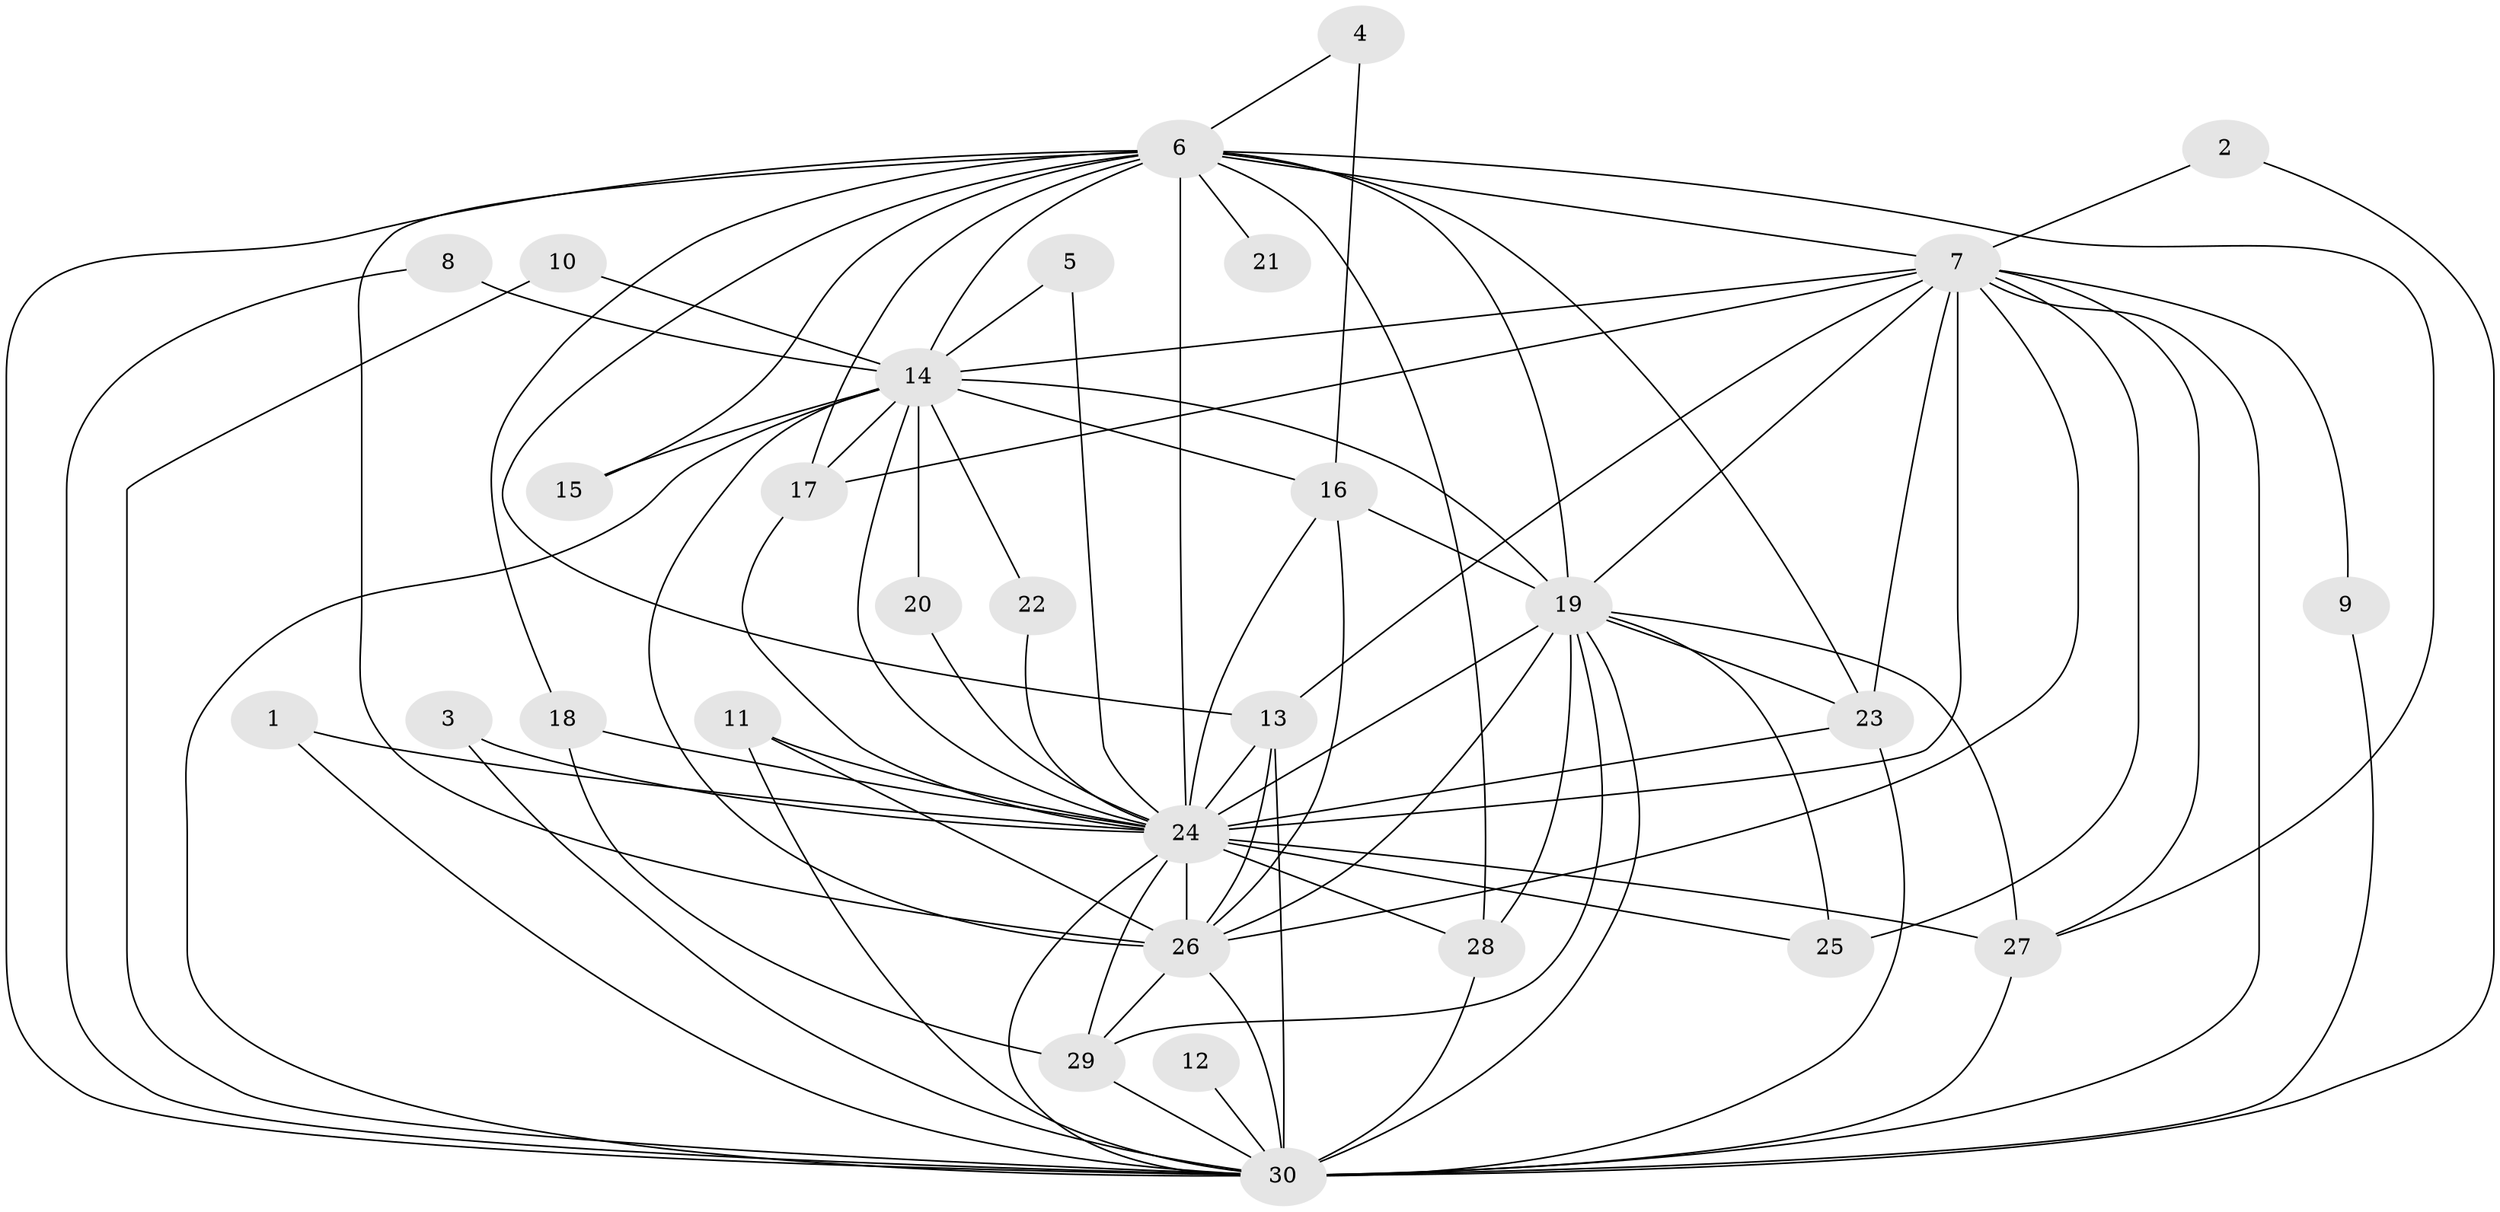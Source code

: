 // original degree distribution, {22: 0.010869565217391304, 28: 0.010869565217391304, 24: 0.021739130434782608, 21: 0.010869565217391304, 16: 0.010869565217391304, 12: 0.010869565217391304, 15: 0.010869565217391304, 29: 0.010869565217391304, 23: 0.010869565217391304, 3: 0.1956521739130435, 4: 0.09782608695652174, 2: 0.5869565217391305, 6: 0.010869565217391304}
// Generated by graph-tools (version 1.1) at 2025/36/03/04/25 23:36:17]
// undirected, 30 vertices, 85 edges
graph export_dot {
  node [color=gray90,style=filled];
  1;
  2;
  3;
  4;
  5;
  6;
  7;
  8;
  9;
  10;
  11;
  12;
  13;
  14;
  15;
  16;
  17;
  18;
  19;
  20;
  21;
  22;
  23;
  24;
  25;
  26;
  27;
  28;
  29;
  30;
  1 -- 24 [weight=1.0];
  1 -- 30 [weight=1.0];
  2 -- 7 [weight=1.0];
  2 -- 30 [weight=1.0];
  3 -- 24 [weight=1.0];
  3 -- 30 [weight=1.0];
  4 -- 6 [weight=1.0];
  4 -- 16 [weight=1.0];
  5 -- 14 [weight=1.0];
  5 -- 24 [weight=1.0];
  6 -- 7 [weight=2.0];
  6 -- 13 [weight=1.0];
  6 -- 14 [weight=2.0];
  6 -- 15 [weight=1.0];
  6 -- 17 [weight=1.0];
  6 -- 18 [weight=1.0];
  6 -- 19 [weight=1.0];
  6 -- 21 [weight=1.0];
  6 -- 23 [weight=1.0];
  6 -- 24 [weight=4.0];
  6 -- 26 [weight=4.0];
  6 -- 27 [weight=1.0];
  6 -- 28 [weight=1.0];
  6 -- 30 [weight=1.0];
  7 -- 9 [weight=1.0];
  7 -- 13 [weight=1.0];
  7 -- 14 [weight=3.0];
  7 -- 17 [weight=1.0];
  7 -- 19 [weight=1.0];
  7 -- 23 [weight=2.0];
  7 -- 24 [weight=4.0];
  7 -- 25 [weight=1.0];
  7 -- 26 [weight=3.0];
  7 -- 27 [weight=1.0];
  7 -- 30 [weight=3.0];
  8 -- 14 [weight=1.0];
  8 -- 30 [weight=1.0];
  9 -- 30 [weight=1.0];
  10 -- 14 [weight=1.0];
  10 -- 30 [weight=1.0];
  11 -- 24 [weight=2.0];
  11 -- 26 [weight=1.0];
  11 -- 30 [weight=1.0];
  12 -- 30 [weight=1.0];
  13 -- 24 [weight=1.0];
  13 -- 26 [weight=1.0];
  13 -- 30 [weight=1.0];
  14 -- 15 [weight=1.0];
  14 -- 16 [weight=2.0];
  14 -- 17 [weight=1.0];
  14 -- 19 [weight=1.0];
  14 -- 20 [weight=1.0];
  14 -- 22 [weight=1.0];
  14 -- 24 [weight=2.0];
  14 -- 26 [weight=5.0];
  14 -- 30 [weight=1.0];
  16 -- 19 [weight=1.0];
  16 -- 24 [weight=1.0];
  16 -- 26 [weight=3.0];
  17 -- 24 [weight=2.0];
  18 -- 24 [weight=2.0];
  18 -- 29 [weight=1.0];
  19 -- 23 [weight=1.0];
  19 -- 24 [weight=6.0];
  19 -- 25 [weight=2.0];
  19 -- 26 [weight=5.0];
  19 -- 27 [weight=1.0];
  19 -- 28 [weight=1.0];
  19 -- 29 [weight=1.0];
  19 -- 30 [weight=1.0];
  20 -- 24 [weight=1.0];
  22 -- 24 [weight=1.0];
  23 -- 24 [weight=1.0];
  23 -- 30 [weight=2.0];
  24 -- 25 [weight=1.0];
  24 -- 26 [weight=7.0];
  24 -- 27 [weight=1.0];
  24 -- 28 [weight=2.0];
  24 -- 29 [weight=1.0];
  24 -- 30 [weight=2.0];
  26 -- 29 [weight=2.0];
  26 -- 30 [weight=5.0];
  27 -- 30 [weight=1.0];
  28 -- 30 [weight=1.0];
  29 -- 30 [weight=1.0];
}
